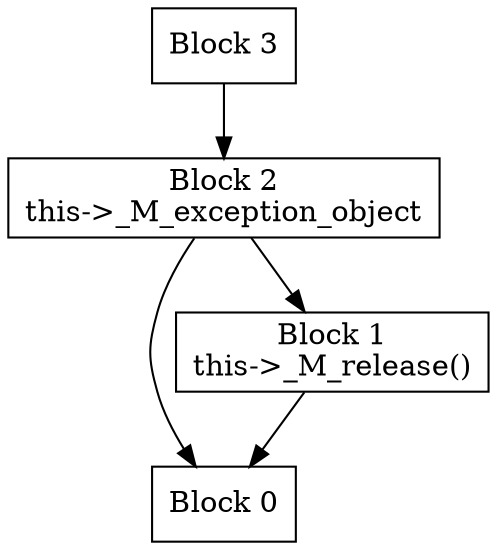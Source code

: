 digraph CFG {
  node [shape=box];
  0 [label="Block 0\n"];
  1 [label="Block 1\nthis->_M_release()\n"];
  2 [label="Block 2\nthis->_M_exception_object\n"];
  3 [label="Block 3\n"];
  1 -> 0;
  2 -> 1;
  2 -> 0;
  3 -> 2;
}
